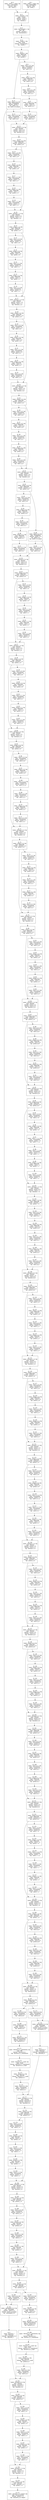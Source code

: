 digraph cnn_tree {
conv0_1[shape = box label = " \nid :0\n name : conv0_1 | input | hp\n type : Convolution\n bottom : data\n top : conv0_1\n "];
conv0_1 -> concat0_1;
pool0_1[shape = box label = " \nid :1\n name : pool0_1 | input | hp\n type : PoolingMax\n bottom : data\n top : pool0_1\n "];
pool0_1 -> concat0_1;
concat0_1[shape = box label = " \nid :2\n name : concat0_1 | hp\n type : Concat\n bottom : conv0_1\n bottom : pool0_1\n top : concat0_1\n "];
concat0_1 -> batchnorm0_1;
batchnorm0_1[shape = box label = " \nid :3\n name : batchnorm0_1 | hp\n type : BN\n bottom : concat0_1\n top : batchnorm0_1\n "];
batchnorm0_1 -> scale0_1;
scale0_1[shape = box label = " \nid :4\n name : scale0_1 | hp\n type : Scale\n bottom : batchnorm0_1\n top : scale0_1\n "];
scale0_1 -> prelu0_1;
prelu0_1[shape = box label = " \nid :5\n name : prelu0_1 | hp\n type : PReLUAF\n bottom : scale0_1\n top : prelu0_1\n "];
prelu0_1 -> pool1_0_4;
prelu0_1 -> conv1_0_0;
conv1_0_0[shape = box label = " \nid :6\n name : conv1_0_0 | hp\n type : Convolution\n bottom : prelu0_1\n top : conv1_0_0\n "];
conv1_0_0 -> prelu1_0_0;
prelu1_0_0[shape = box label = " \nid :7\n name : prelu1_0_0 | hp\n type : PReLUAF\n bottom : conv1_0_0\n top : prelu1_0_0\n "];
prelu1_0_0 -> conv1_0_1;
conv1_0_1[shape = box label = " \nid :8\n name : conv1_0_1 | hp\n type : Convolution\n bottom : prelu1_0_0\n top : conv1_0_1\n "];
conv1_0_1 -> prelu1_0_1;
prelu1_0_1[shape = box label = " \nid :9\n name : prelu1_0_1 | hp\n type : PReLUAF\n bottom : conv1_0_1\n top : prelu1_0_1\n "];
prelu1_0_1 -> conv1_0_2;
conv1_0_2[shape = box label = " \nid :10\n name : conv1_0_2 | hp\n type : Convolution\n bottom : prelu1_0_1\n top : conv1_0_2\n "];
conv1_0_2 -> eltwise1_0_4;
pool1_0_4[shape = box label = " \nid :11\n name : pool1_0_4 | hp\n type : PoolingMax\n bottom : prelu0_1\n top : pool1_0_4\n top : pool1_0_4_mask\n "];
pool1_0_4 -> conv1_0_4;
pool1_0_4 -> upsample5_0_4;
conv1_0_4[shape = box label = " \nid :12\n name : conv1_0_4 | hp\n type : Convolution\n bottom : pool1_0_4\n top : conv1_0_4\n "];
conv1_0_4 -> eltwise1_0_4;
eltwise1_0_4[shape = box label = " \nid :13\n name : eltwise1_0_4 | hp\n type : Eltwise\n bottom : conv1_0_4\n bottom : conv1_0_2\n top : eltwise1_0_4\n "];
eltwise1_0_4 -> prelu1_0_4;
prelu1_0_4[shape = box label = " \nid :14\n name : prelu1_0_4 | hp\n type : PReLUAF\n bottom : eltwise1_0_4\n top : prelu1_0_4\n "];
prelu1_0_4 -> eltwise1_1_4;
prelu1_0_4 -> conv1_1_0;
conv1_1_0[shape = box label = " \nid :15\n name : conv1_1_0 | hp\n type : Convolution\n bottom : prelu1_0_4\n top : conv1_1_0\n "];
conv1_1_0 -> prelu1_1_0;
prelu1_1_0[shape = box label = " \nid :16\n name : prelu1_1_0 | hp\n type : PReLUAF\n bottom : conv1_1_0\n top : prelu1_1_0\n "];
prelu1_1_0 -> conv1_1_1;
conv1_1_1[shape = box label = " \nid :17\n name : conv1_1_1 | hp\n type : Convolution\n bottom : prelu1_1_0\n top : conv1_1_1\n "];
conv1_1_1 -> prelu1_1_1;
prelu1_1_1[shape = box label = " \nid :18\n name : prelu1_1_1 | hp\n type : PReLUAF\n bottom : conv1_1_1\n top : prelu1_1_1\n "];
prelu1_1_1 -> conv1_1_2;
conv1_1_2[shape = box label = " \nid :19\n name : conv1_1_2 | hp\n type : Convolution\n bottom : prelu1_1_1\n top : conv1_1_2\n "];
conv1_1_2 -> eltwise1_1_4;
eltwise1_1_4[shape = box label = " \nid :20\n name : eltwise1_1_4 | hp\n type : Eltwise\n bottom : prelu1_0_4\n bottom : conv1_1_2\n top : eltwise1_1_4\n "];
eltwise1_1_4 -> prelu1_1_4;
prelu1_1_4[shape = box label = " \nid :21\n name : prelu1_1_4 | hp\n type : PReLUAF\n bottom : eltwise1_1_4\n top : prelu1_1_4\n "];
prelu1_1_4 -> eltwise1_2_4;
prelu1_1_4 -> conv1_2_0;
conv1_2_0[shape = box label = " \nid :22\n name : conv1_2_0 | hp\n type : Convolution\n bottom : prelu1_1_4\n top : conv1_2_0\n "];
conv1_2_0 -> prelu1_2_0;
prelu1_2_0[shape = box label = " \nid :23\n name : prelu1_2_0 | hp\n type : PReLUAF\n bottom : conv1_2_0\n top : prelu1_2_0\n "];
prelu1_2_0 -> conv1_2_1;
conv1_2_1[shape = box label = " \nid :24\n name : conv1_2_1 | hp\n type : Convolution\n bottom : prelu1_2_0\n top : conv1_2_1\n "];
conv1_2_1 -> prelu1_2_1;
prelu1_2_1[shape = box label = " \nid :25\n name : prelu1_2_1 | hp\n type : PReLUAF\n bottom : conv1_2_1\n top : prelu1_2_1\n "];
prelu1_2_1 -> conv1_2_2;
conv1_2_2[shape = box label = " \nid :26\n name : conv1_2_2 | hp\n type : Convolution\n bottom : prelu1_2_1\n top : conv1_2_2\n "];
conv1_2_2 -> eltwise1_2_4;
eltwise1_2_4[shape = box label = " \nid :27\n name : eltwise1_2_4 | hp\n type : Eltwise\n bottom : prelu1_1_4\n bottom : conv1_2_2\n top : eltwise1_2_4\n "];
eltwise1_2_4 -> prelu1_2_4;
prelu1_2_4[shape = box label = " \nid :28\n name : prelu1_2_4 | hp\n type : PReLUAF\n bottom : eltwise1_2_4\n top : prelu1_2_4\n "];
prelu1_2_4 -> eltwise1_3_4;
prelu1_2_4 -> conv1_3_0;
conv1_3_0[shape = box label = " \nid :29\n name : conv1_3_0 | hp\n type : Convolution\n bottom : prelu1_2_4\n top : conv1_3_0\n "];
conv1_3_0 -> prelu1_3_0;
prelu1_3_0[shape = box label = " \nid :30\n name : prelu1_3_0 | hp\n type : PReLUAF\n bottom : conv1_3_0\n top : prelu1_3_0\n "];
prelu1_3_0 -> conv1_3_1;
conv1_3_1[shape = box label = " \nid :31\n name : conv1_3_1 | hp\n type : Convolution\n bottom : prelu1_3_0\n top : conv1_3_1\n "];
conv1_3_1 -> prelu1_3_1;
prelu1_3_1[shape = box label = " \nid :32\n name : prelu1_3_1 | hp\n type : PReLUAF\n bottom : conv1_3_1\n top : prelu1_3_1\n "];
prelu1_3_1 -> conv1_3_2;
conv1_3_2[shape = box label = " \nid :33\n name : conv1_3_2 | hp\n type : Convolution\n bottom : prelu1_3_1\n top : conv1_3_2\n "];
conv1_3_2 -> eltwise1_3_4;
eltwise1_3_4[shape = box label = " \nid :34\n name : eltwise1_3_4 | hp\n type : Eltwise\n bottom : prelu1_2_4\n bottom : conv1_3_2\n top : eltwise1_3_4\n "];
eltwise1_3_4 -> prelu1_3_4;
prelu1_3_4[shape = box label = " \nid :35\n name : prelu1_3_4 | hp\n type : PReLUAF\n bottom : eltwise1_3_4\n top : prelu1_3_4\n "];
prelu1_3_4 -> eltwise1_4_4;
prelu1_3_4 -> conv1_4_0;
conv1_4_0[shape = box label = " \nid :36\n name : conv1_4_0 | hp\n type : Convolution\n bottom : prelu1_3_4\n top : conv1_4_0\n "];
conv1_4_0 -> prelu1_4_0;
prelu1_4_0[shape = box label = " \nid :37\n name : prelu1_4_0 | hp\n type : PReLUAF\n bottom : conv1_4_0\n top : prelu1_4_0\n "];
prelu1_4_0 -> conv1_4_1;
conv1_4_1[shape = box label = " \nid :38\n name : conv1_4_1 | hp\n type : Convolution\n bottom : prelu1_4_0\n top : conv1_4_1\n "];
conv1_4_1 -> prelu1_4_1;
prelu1_4_1[shape = box label = " \nid :39\n name : prelu1_4_1 | hp\n type : PReLUAF\n bottom : conv1_4_1\n top : prelu1_4_1\n "];
prelu1_4_1 -> conv1_4_2;
conv1_4_2[shape = box label = " \nid :40\n name : conv1_4_2 | hp\n type : Convolution\n bottom : prelu1_4_1\n top : conv1_4_2\n "];
conv1_4_2 -> eltwise1_4_4;
eltwise1_4_4[shape = box label = " \nid :41\n name : eltwise1_4_4 | hp\n type : Eltwise\n bottom : prelu1_3_4\n bottom : conv1_4_2\n top : eltwise1_4_4\n "];
eltwise1_4_4 -> prelu1_4_4;
prelu1_4_4[shape = box label = " \nid :42\n name : prelu1_4_4 | hp\n type : PReLUAF\n bottom : eltwise1_4_4\n top : prelu1_4_4\n "];
prelu1_4_4 -> pool2_0_4;
prelu1_4_4 -> conv2_0_0;
conv2_0_0[shape = box label = " \nid :43\n name : conv2_0_0 | hp\n type : Convolution\n bottom : prelu1_4_4\n top : conv2_0_0\n "];
conv2_0_0 -> prelu2_0_0;
prelu2_0_0[shape = box label = " \nid :44\n name : prelu2_0_0 | hp\n type : PReLUAF\n bottom : conv2_0_0\n top : prelu2_0_0\n "];
prelu2_0_0 -> conv2_0_1;
conv2_0_1[shape = box label = " \nid :45\n name : conv2_0_1 | hp\n type : Convolution\n bottom : prelu2_0_0\n top : conv2_0_1\n "];
conv2_0_1 -> prelu2_0_1;
prelu2_0_1[shape = box label = " \nid :46\n name : prelu2_0_1 | hp\n type : PReLUAF\n bottom : conv2_0_1\n top : prelu2_0_1\n "];
prelu2_0_1 -> conv2_0_2;
conv2_0_2[shape = box label = " \nid :47\n name : conv2_0_2 | hp\n type : Convolution\n bottom : prelu2_0_1\n top : conv2_0_2\n "];
conv2_0_2 -> eltwise2_0_4;
pool2_0_4[shape = box label = " \nid :48\n name : pool2_0_4 | hp\n type : PoolingMax\n bottom : prelu1_4_4\n top : pool2_0_4\n top : pool2_0_4_mask\n "];
pool2_0_4 -> conv2_0_4;
pool2_0_4 -> upsample4_0_4;
conv2_0_4[shape = box label = " \nid :49\n name : conv2_0_4 | hp\n type : Convolution\n bottom : pool2_0_4\n top : conv2_0_4\n "];
conv2_0_4 -> eltwise2_0_4;
eltwise2_0_4[shape = box label = " \nid :50\n name : eltwise2_0_4 | hp\n type : Eltwise\n bottom : conv2_0_4\n bottom : conv2_0_2\n top : eltwise2_0_4\n "];
eltwise2_0_4 -> prelu2_0_4;
prelu2_0_4[shape = box label = " \nid :51\n name : prelu2_0_4 | hp\n type : PReLUAF\n bottom : eltwise2_0_4\n top : prelu2_0_4\n "];
prelu2_0_4 -> eltwise2_1_4;
prelu2_0_4 -> conv2_1_0;
conv2_1_0[shape = box label = " \nid :52\n name : conv2_1_0 | hp\n type : Convolution\n bottom : prelu2_0_4\n top : conv2_1_0\n "];
conv2_1_0 -> prelu2_1_0;
prelu2_1_0[shape = box label = " \nid :53\n name : prelu2_1_0 | hp\n type : PReLUAF\n bottom : conv2_1_0\n top : prelu2_1_0\n "];
prelu2_1_0 -> conv2_1_1;
conv2_1_1[shape = box label = " \nid :54\n name : conv2_1_1 | hp\n type : Convolution\n bottom : prelu2_1_0\n top : conv2_1_1\n "];
conv2_1_1 -> prelu2_1_1;
prelu2_1_1[shape = box label = " \nid :55\n name : prelu2_1_1 | hp\n type : PReLUAF\n bottom : conv2_1_1\n top : prelu2_1_1\n "];
prelu2_1_1 -> conv2_1_2;
conv2_1_2[shape = box label = " \nid :56\n name : conv2_1_2 | hp\n type : Convolution\n bottom : prelu2_1_1\n top : conv2_1_2\n "];
conv2_1_2 -> eltwise2_1_4;
eltwise2_1_4[shape = box label = " \nid :57\n name : eltwise2_1_4 | hp\n type : Eltwise\n bottom : prelu2_0_4\n bottom : conv2_1_2\n top : eltwise2_1_4\n "];
eltwise2_1_4 -> prelu2_1_4;
prelu2_1_4[shape = box label = " \nid :58\n name : prelu2_1_4 | hp\n type : PReLUAF\n bottom : eltwise2_1_4\n top : prelu2_1_4\n "];
prelu2_1_4 -> eltwise2_2_4;
prelu2_1_4 -> conv2_2_0;
conv2_2_0[shape = box label = " \nid :59\n name : conv2_2_0 | hp\n type : Convolution\n bottom : prelu2_1_4\n top : conv2_2_0\n "];
conv2_2_0 -> prelu2_2_0;
prelu2_2_0[shape = box label = " \nid :60\n name : prelu2_2_0 | hp\n type : PReLUAF\n bottom : conv2_2_0\n top : prelu2_2_0\n "];
prelu2_2_0 -> conv2_2_1;
conv2_2_1[shape = box label = " \nid :61\n name : conv2_2_1 | hp\n type : Convolution\n bottom : prelu2_2_0\n top : conv2_2_1\n "];
conv2_2_1 -> prelu2_2_1;
prelu2_2_1[shape = box label = " \nid :62\n name : prelu2_2_1 | hp\n type : PReLUAF\n bottom : conv2_2_1\n top : prelu2_2_1\n "];
prelu2_2_1 -> conv2_2_2;
conv2_2_2[shape = box label = " \nid :63\n name : conv2_2_2 | hp\n type : Convolution\n bottom : prelu2_2_1\n top : conv2_2_2\n "];
conv2_2_2 -> eltwise2_2_4;
eltwise2_2_4[shape = box label = " \nid :64\n name : eltwise2_2_4 | hp\n type : Eltwise\n bottom : prelu2_1_4\n bottom : conv2_2_2\n top : eltwise2_2_4\n "];
eltwise2_2_4 -> prelu2_2_4;
prelu2_2_4[shape = box label = " \nid :65\n name : prelu2_2_4 | hp\n type : PReLUAF\n bottom : eltwise2_2_4\n top : prelu2_2_4\n "];
prelu2_2_4 -> eltwise2_3_4;
prelu2_2_4 -> conv2_3_0;
conv2_3_0[shape = box label = " \nid :66\n name : conv2_3_0 | hp\n type : Convolution\n bottom : prelu2_2_4\n top : conv2_3_0\n "];
conv2_3_0 -> prelu2_3_0;
prelu2_3_0[shape = box label = " \nid :67\n name : prelu2_3_0 | hp\n type : PReLUAF\n bottom : conv2_3_0\n top : prelu2_3_0\n "];
prelu2_3_0 -> conv2_3_1_a;
conv2_3_1_a[shape = box label = " \nid :68\n name : conv2_3_1_a | hp\n type : Convolution\n bottom : prelu2_3_0\n top : conv2_3_1_a\n "];
conv2_3_1_a -> conv2_3_1;
conv2_3_1[shape = box label = " \nid :69\n name : conv2_3_1 | hp\n type : Convolution\n bottom : conv2_3_1_a\n top : conv2_3_1\n "];
conv2_3_1 -> prelu2_3_1;
prelu2_3_1[shape = box label = " \nid :70\n name : prelu2_3_1 | hp\n type : PReLUAF\n bottom : conv2_3_1\n top : prelu2_3_1\n "];
prelu2_3_1 -> conv2_3_2;
conv2_3_2[shape = box label = " \nid :71\n name : conv2_3_2 | hp\n type : Convolution\n bottom : prelu2_3_1\n top : conv2_3_2\n "];
conv2_3_2 -> eltwise2_3_4;
eltwise2_3_4[shape = box label = " \nid :72\n name : eltwise2_3_4 | hp\n type : Eltwise\n bottom : prelu2_2_4\n bottom : conv2_3_2\n top : eltwise2_3_4\n "];
eltwise2_3_4 -> prelu2_3_4;
prelu2_3_4[shape = box label = " \nid :73\n name : prelu2_3_4 | hp\n type : PReLUAF\n bottom : eltwise2_3_4\n top : prelu2_3_4\n "];
prelu2_3_4 -> eltwise2_4_4;
prelu2_3_4 -> conv2_4_0;
conv2_4_0[shape = box label = " \nid :74\n name : conv2_4_0 | hp\n type : Convolution\n bottom : prelu2_3_4\n top : conv2_4_0\n "];
conv2_4_0 -> prelu2_4_0;
prelu2_4_0[shape = box label = " \nid :75\n name : prelu2_4_0 | hp\n type : PReLUAF\n bottom : conv2_4_0\n top : prelu2_4_0\n "];
prelu2_4_0 -> conv2_4_1;
conv2_4_1[shape = box label = " \nid :76\n name : conv2_4_1 | hp\n type : Convolution\n bottom : prelu2_4_0\n top : conv2_4_1\n "];
conv2_4_1 -> prelu2_4_1;
prelu2_4_1[shape = box label = " \nid :77\n name : prelu2_4_1 | hp\n type : PReLUAF\n bottom : conv2_4_1\n top : prelu2_4_1\n "];
prelu2_4_1 -> conv2_4_2;
conv2_4_2[shape = box label = " \nid :78\n name : conv2_4_2 | hp\n type : Convolution\n bottom : prelu2_4_1\n top : conv2_4_2\n "];
conv2_4_2 -> eltwise2_4_4;
eltwise2_4_4[shape = box label = " \nid :79\n name : eltwise2_4_4 | hp\n type : Eltwise\n bottom : prelu2_3_4\n bottom : conv2_4_2\n top : eltwise2_4_4\n "];
eltwise2_4_4 -> prelu2_4_4;
prelu2_4_4[shape = box label = " \nid :80\n name : prelu2_4_4 | hp\n type : PReLUAF\n bottom : eltwise2_4_4\n top : prelu2_4_4\n "];
prelu2_4_4 -> eltwise2_5_4;
prelu2_4_4 -> conv2_5_0;
conv2_5_0[shape = box label = " \nid :81\n name : conv2_5_0 | hp\n type : Convolution\n bottom : prelu2_4_4\n top : conv2_5_0\n "];
conv2_5_0 -> prelu2_5_0;
prelu2_5_0[shape = box label = " \nid :82\n name : prelu2_5_0 | hp\n type : PReLUAF\n bottom : conv2_5_0\n top : prelu2_5_0\n "];
prelu2_5_0 -> conv2_5_1;
conv2_5_1[shape = box label = " \nid :83\n name : conv2_5_1 | hp\n type : Convolution\n bottom : prelu2_5_0\n top : conv2_5_1\n "];
conv2_5_1 -> prelu2_5_1;
prelu2_5_1[shape = box label = " \nid :84\n name : prelu2_5_1 | hp\n type : PReLUAF\n bottom : conv2_5_1\n top : prelu2_5_1\n "];
prelu2_5_1 -> conv2_5_2;
conv2_5_2[shape = box label = " \nid :85\n name : conv2_5_2 | hp\n type : Convolution\n bottom : prelu2_5_1\n top : conv2_5_2\n "];
conv2_5_2 -> eltwise2_5_4;
eltwise2_5_4[shape = box label = " \nid :86\n name : eltwise2_5_4 | hp\n type : Eltwise\n bottom : prelu2_4_4\n bottom : conv2_5_2\n top : eltwise2_5_4\n "];
eltwise2_5_4 -> prelu2_5_4;
prelu2_5_4[shape = box label = " \nid :87\n name : prelu2_5_4 | hp\n type : PReLUAF\n bottom : eltwise2_5_4\n top : prelu2_5_4\n "];
prelu2_5_4 -> eltwise2_6_4;
prelu2_5_4 -> conv2_6_0;
conv2_6_0[shape = box label = " \nid :88\n name : conv2_6_0 | hp\n type : Convolution\n bottom : prelu2_5_4\n top : conv2_6_0\n "];
conv2_6_0 -> prelu2_6_0;
prelu2_6_0[shape = box label = " \nid :89\n name : prelu2_6_0 | hp\n type : PReLUAF\n bottom : conv2_6_0\n top : prelu2_6_0\n "];
prelu2_6_0 -> conv2_6_1;
conv2_6_1[shape = box label = " \nid :90\n name : conv2_6_1 | hp\n type : Convolution\n bottom : prelu2_6_0\n top : conv2_6_1\n "];
conv2_6_1 -> prelu2_6_1;
prelu2_6_1[shape = box label = " \nid :91\n name : prelu2_6_1 | hp\n type : PReLUAF\n bottom : conv2_6_1\n top : prelu2_6_1\n "];
prelu2_6_1 -> conv2_6_2;
conv2_6_2[shape = box label = " \nid :92\n name : conv2_6_2 | hp\n type : Convolution\n bottom : prelu2_6_1\n top : conv2_6_2\n "];
conv2_6_2 -> eltwise2_6_4;
eltwise2_6_4[shape = box label = " \nid :93\n name : eltwise2_6_4 | hp\n type : Eltwise\n bottom : prelu2_5_4\n bottom : conv2_6_2\n top : eltwise2_6_4\n "];
eltwise2_6_4 -> prelu2_6_4;
prelu2_6_4[shape = box label = " \nid :94\n name : prelu2_6_4 | hp\n type : PReLUAF\n bottom : eltwise2_6_4\n top : prelu2_6_4\n "];
prelu2_6_4 -> eltwise2_7_4;
prelu2_6_4 -> conv2_7_0;
conv2_7_0[shape = box label = " \nid :95\n name : conv2_7_0 | hp\n type : Convolution\n bottom : prelu2_6_4\n top : conv2_7_0\n "];
conv2_7_0 -> prelu2_7_0;
prelu2_7_0[shape = box label = " \nid :96\n name : prelu2_7_0 | hp\n type : PReLUAF\n bottom : conv2_7_0\n top : prelu2_7_0\n "];
prelu2_7_0 -> conv2_7_1_a;
conv2_7_1_a[shape = box label = " \nid :97\n name : conv2_7_1_a | hp\n type : Convolution\n bottom : prelu2_7_0\n top : conv2_7_1_a\n "];
conv2_7_1_a -> conv2_7_1;
conv2_7_1[shape = box label = " \nid :98\n name : conv2_7_1 | hp\n type : Convolution\n bottom : conv2_7_1_a\n top : conv2_7_1\n "];
conv2_7_1 -> prelu2_7_1;
prelu2_7_1[shape = box label = " \nid :99\n name : prelu2_7_1 | hp\n type : PReLUAF\n bottom : conv2_7_1\n top : prelu2_7_1\n "];
prelu2_7_1 -> conv2_7_2;
conv2_7_2[shape = box label = " \nid :100\n name : conv2_7_2 | hp\n type : Convolution\n bottom : prelu2_7_1\n top : conv2_7_2\n "];
conv2_7_2 -> eltwise2_7_4;
eltwise2_7_4[shape = box label = " \nid :101\n name : eltwise2_7_4 | hp\n type : Eltwise\n bottom : prelu2_6_4\n bottom : conv2_7_2\n top : eltwise2_7_4\n "];
eltwise2_7_4 -> prelu2_7_4;
prelu2_7_4[shape = box label = " \nid :102\n name : prelu2_7_4 | hp\n type : PReLUAF\n bottom : eltwise2_7_4\n top : prelu2_7_4\n "];
prelu2_7_4 -> eltwise2_8_4;
prelu2_7_4 -> conv2_8_0;
conv2_8_0[shape = box label = " \nid :103\n name : conv2_8_0 | hp\n type : Convolution\n bottom : prelu2_7_4\n top : conv2_8_0\n "];
conv2_8_0 -> prelu2_8_0;
prelu2_8_0[shape = box label = " \nid :104\n name : prelu2_8_0 | hp\n type : PReLUAF\n bottom : conv2_8_0\n top : prelu2_8_0\n "];
prelu2_8_0 -> conv2_8_1;
conv2_8_1[shape = box label = " \nid :105\n name : conv2_8_1 | hp\n type : Convolution\n bottom : prelu2_8_0\n top : conv2_8_1\n "];
conv2_8_1 -> prelu2_8_1;
prelu2_8_1[shape = box label = " \nid :106\n name : prelu2_8_1 | hp\n type : PReLUAF\n bottom : conv2_8_1\n top : prelu2_8_1\n "];
prelu2_8_1 -> conv2_8_2;
conv2_8_2[shape = box label = " \nid :107\n name : conv2_8_2 | hp\n type : Convolution\n bottom : prelu2_8_1\n top : conv2_8_2\n "];
conv2_8_2 -> eltwise2_8_4;
eltwise2_8_4[shape = box label = " \nid :108\n name : eltwise2_8_4 | hp\n type : Eltwise\n bottom : prelu2_7_4\n bottom : conv2_8_2\n top : eltwise2_8_4\n "];
eltwise2_8_4 -> prelu2_8_4;
prelu2_8_4[shape = box label = " \nid :109\n name : prelu2_8_4 | hp\n type : PReLUAF\n bottom : eltwise2_8_4\n top : prelu2_8_4\n "];
prelu2_8_4 -> eltwise3_1_4;
prelu2_8_4 -> conv3_1_0;
conv3_1_0[shape = box label = " \nid :110\n name : conv3_1_0 | hp\n type : Convolution\n bottom : prelu2_8_4\n top : conv3_1_0\n "];
conv3_1_0 -> prelu3_1_0;
prelu3_1_0[shape = box label = " \nid :111\n name : prelu3_1_0 | hp\n type : PReLUAF\n bottom : conv3_1_0\n top : prelu3_1_0\n "];
prelu3_1_0 -> conv3_1_1;
conv3_1_1[shape = box label = " \nid :112\n name : conv3_1_1 | hp\n type : Convolution\n bottom : prelu3_1_0\n top : conv3_1_1\n "];
conv3_1_1 -> prelu3_1_1;
prelu3_1_1[shape = box label = " \nid :113\n name : prelu3_1_1 | hp\n type : PReLUAF\n bottom : conv3_1_1\n top : prelu3_1_1\n "];
prelu3_1_1 -> conv3_1_2;
conv3_1_2[shape = box label = " \nid :114\n name : conv3_1_2 | hp\n type : Convolution\n bottom : prelu3_1_1\n top : conv3_1_2\n "];
conv3_1_2 -> eltwise3_1_4;
eltwise3_1_4[shape = box label = " \nid :115\n name : eltwise3_1_4 | hp\n type : Eltwise\n bottom : prelu2_8_4\n bottom : conv3_1_2\n top : eltwise3_1_4\n "];
eltwise3_1_4 -> prelu3_1_4;
prelu3_1_4[shape = box label = " \nid :116\n name : prelu3_1_4 | hp\n type : PReLUAF\n bottom : eltwise3_1_4\n top : prelu3_1_4\n "];
prelu3_1_4 -> eltwise3_2_4;
prelu3_1_4 -> conv3_2_0;
conv3_2_0[shape = box label = " \nid :117\n name : conv3_2_0 | hp\n type : Convolution\n bottom : prelu3_1_4\n top : conv3_2_0\n "];
conv3_2_0 -> prelu3_2_0;
prelu3_2_0[shape = box label = " \nid :118\n name : prelu3_2_0 | hp\n type : PReLUAF\n bottom : conv3_2_0\n top : prelu3_2_0\n "];
prelu3_2_0 -> conv3_2_1;
conv3_2_1[shape = box label = " \nid :119\n name : conv3_2_1 | hp\n type : Convolution\n bottom : prelu3_2_0\n top : conv3_2_1\n "];
conv3_2_1 -> prelu3_2_1;
prelu3_2_1[shape = box label = " \nid :120\n name : prelu3_2_1 | hp\n type : PReLUAF\n bottom : conv3_2_1\n top : prelu3_2_1\n "];
prelu3_2_1 -> conv3_2_2;
conv3_2_2[shape = box label = " \nid :121\n name : conv3_2_2 | hp\n type : Convolution\n bottom : prelu3_2_1\n top : conv3_2_2\n "];
conv3_2_2 -> eltwise3_2_4;
eltwise3_2_4[shape = box label = " \nid :122\n name : eltwise3_2_4 | hp\n type : Eltwise\n bottom : prelu3_1_4\n bottom : conv3_2_2\n top : eltwise3_2_4\n "];
eltwise3_2_4 -> prelu3_2_4;
prelu3_2_4[shape = box label = " \nid :123\n name : prelu3_2_4 | hp\n type : PReLUAF\n bottom : eltwise3_2_4\n top : prelu3_2_4\n "];
prelu3_2_4 -> eltwise3_3_4;
prelu3_2_4 -> conv3_3_0;
conv3_3_0[shape = box label = " \nid :124\n name : conv3_3_0 | hp\n type : Convolution\n bottom : prelu3_2_4\n top : conv3_3_0\n "];
conv3_3_0 -> prelu3_3_0;
prelu3_3_0[shape = box label = " \nid :125\n name : prelu3_3_0 | hp\n type : PReLUAF\n bottom : conv3_3_0\n top : prelu3_3_0\n "];
prelu3_3_0 -> conv3_3_1_a;
conv3_3_1_a[shape = box label = " \nid :126\n name : conv3_3_1_a | hp\n type : Convolution\n bottom : prelu3_3_0\n top : conv3_3_1_a\n "];
conv3_3_1_a -> conv3_3_1;
conv3_3_1[shape = box label = " \nid :127\n name : conv3_3_1 | hp\n type : Convolution\n bottom : conv3_3_1_a\n top : conv3_3_1\n "];
conv3_3_1 -> prelu3_3_1;
prelu3_3_1[shape = box label = " \nid :128\n name : prelu3_3_1 | hp\n type : PReLUAF\n bottom : conv3_3_1\n top : prelu3_3_1\n "];
prelu3_3_1 -> conv3_3_2;
conv3_3_2[shape = box label = " \nid :129\n name : conv3_3_2 | hp\n type : Convolution\n bottom : prelu3_3_1\n top : conv3_3_2\n "];
conv3_3_2 -> eltwise3_3_4;
eltwise3_3_4[shape = box label = " \nid :130\n name : eltwise3_3_4 | hp\n type : Eltwise\n bottom : prelu3_2_4\n bottom : conv3_3_2\n top : eltwise3_3_4\n "];
eltwise3_3_4 -> prelu3_3_4;
prelu3_3_4[shape = box label = " \nid :131\n name : prelu3_3_4 | hp\n type : PReLUAF\n bottom : eltwise3_3_4\n top : prelu3_3_4\n "];
prelu3_3_4 -> eltwise3_4_4;
prelu3_3_4 -> conv3_4_0;
conv3_4_0[shape = box label = " \nid :132\n name : conv3_4_0 | hp\n type : Convolution\n bottom : prelu3_3_4\n top : conv3_4_0\n "];
conv3_4_0 -> prelu3_4_0;
prelu3_4_0[shape = box label = " \nid :133\n name : prelu3_4_0 | hp\n type : PReLUAF\n bottom : conv3_4_0\n top : prelu3_4_0\n "];
prelu3_4_0 -> conv3_4_1;
conv3_4_1[shape = box label = " \nid :134\n name : conv3_4_1 | hp\n type : Convolution\n bottom : prelu3_4_0\n top : conv3_4_1\n "];
conv3_4_1 -> prelu3_4_1;
prelu3_4_1[shape = box label = " \nid :135\n name : prelu3_4_1 | hp\n type : PReLUAF\n bottom : conv3_4_1\n top : prelu3_4_1\n "];
prelu3_4_1 -> conv3_4_2;
conv3_4_2[shape = box label = " \nid :136\n name : conv3_4_2 | hp\n type : Convolution\n bottom : prelu3_4_1\n top : conv3_4_2\n "];
conv3_4_2 -> eltwise3_4_4;
eltwise3_4_4[shape = box label = " \nid :137\n name : eltwise3_4_4 | hp\n type : Eltwise\n bottom : prelu3_3_4\n bottom : conv3_4_2\n top : eltwise3_4_4\n "];
eltwise3_4_4 -> prelu3_4_4;
prelu3_4_4[shape = box label = " \nid :138\n name : prelu3_4_4 | hp\n type : PReLUAF\n bottom : eltwise3_4_4\n top : prelu3_4_4\n "];
prelu3_4_4 -> eltwise3_5_4;
prelu3_4_4 -> conv3_5_0;
conv3_5_0[shape = box label = " \nid :139\n name : conv3_5_0 | hp\n type : Convolution\n bottom : prelu3_4_4\n top : conv3_5_0\n "];
conv3_5_0 -> prelu3_5_0;
prelu3_5_0[shape = box label = " \nid :140\n name : prelu3_5_0 | hp\n type : PReLUAF\n bottom : conv3_5_0\n top : prelu3_5_0\n "];
prelu3_5_0 -> conv3_5_1;
conv3_5_1[shape = box label = " \nid :141\n name : conv3_5_1 | hp\n type : Convolution\n bottom : prelu3_5_0\n top : conv3_5_1\n "];
conv3_5_1 -> prelu3_5_1;
prelu3_5_1[shape = box label = " \nid :142\n name : prelu3_5_1 | hp\n type : PReLUAF\n bottom : conv3_5_1\n top : prelu3_5_1\n "];
prelu3_5_1 -> conv3_5_2;
conv3_5_2[shape = box label = " \nid :143\n name : conv3_5_2 | hp\n type : Convolution\n bottom : prelu3_5_1\n top : conv3_5_2\n "];
conv3_5_2 -> eltwise3_5_4;
eltwise3_5_4[shape = box label = " \nid :144\n name : eltwise3_5_4 | hp\n type : Eltwise\n bottom : prelu3_4_4\n bottom : conv3_5_2\n top : eltwise3_5_4\n "];
eltwise3_5_4 -> prelu3_5_4;
prelu3_5_4[shape = box label = " \nid :145\n name : prelu3_5_4 | hp\n type : PReLUAF\n bottom : eltwise3_5_4\n top : prelu3_5_4\n "];
prelu3_5_4 -> eltwise3_6_4;
prelu3_5_4 -> conv3_6_0;
conv3_6_0[shape = box label = " \nid :146\n name : conv3_6_0 | hp\n type : Convolution\n bottom : prelu3_5_4\n top : conv3_6_0\n "];
conv3_6_0 -> prelu3_6_0;
prelu3_6_0[shape = box label = " \nid :147\n name : prelu3_6_0 | hp\n type : PReLUAF\n bottom : conv3_6_0\n top : prelu3_6_0\n "];
prelu3_6_0 -> conv3_6_1;
conv3_6_1[shape = box label = " \nid :148\n name : conv3_6_1 | hp\n type : Convolution\n bottom : prelu3_6_0\n top : conv3_6_1\n "];
conv3_6_1 -> prelu3_6_1;
prelu3_6_1[shape = box label = " \nid :149\n name : prelu3_6_1 | hp\n type : PReLUAF\n bottom : conv3_6_1\n top : prelu3_6_1\n "];
prelu3_6_1 -> conv3_6_2;
conv3_6_2[shape = box label = " \nid :150\n name : conv3_6_2 | hp\n type : Convolution\n bottom : prelu3_6_1\n top : conv3_6_2\n "];
conv3_6_2 -> eltwise3_6_4;
eltwise3_6_4[shape = box label = " \nid :151\n name : eltwise3_6_4 | hp\n type : Eltwise\n bottom : prelu3_5_4\n bottom : conv3_6_2\n top : eltwise3_6_4\n "];
eltwise3_6_4 -> prelu3_6_4;
prelu3_6_4[shape = box label = " \nid :152\n name : prelu3_6_4 | hp\n type : PReLUAF\n bottom : eltwise3_6_4\n top : prelu3_6_4\n "];
prelu3_6_4 -> eltwise3_7_4;
prelu3_6_4 -> conv3_7_0;
conv3_7_0[shape = box label = " \nid :153\n name : conv3_7_0 | hp\n type : Convolution\n bottom : prelu3_6_4\n top : conv3_7_0\n "];
conv3_7_0 -> prelu3_7_0;
prelu3_7_0[shape = box label = " \nid :154\n name : prelu3_7_0 | hp\n type : PReLUAF\n bottom : conv3_7_0\n top : prelu3_7_0\n "];
prelu3_7_0 -> conv3_7_1_a;
conv3_7_1_a[shape = box label = " \nid :155\n name : conv3_7_1_a | hp\n type : Convolution\n bottom : prelu3_7_0\n top : conv3_7_1_a\n "];
conv3_7_1_a -> conv3_7_1;
conv3_7_1[shape = box label = " \nid :156\n name : conv3_7_1 | hp\n type : Convolution\n bottom : conv3_7_1_a\n top : conv3_7_1\n "];
conv3_7_1 -> prelu3_7_1;
prelu3_7_1[shape = box label = " \nid :157\n name : prelu3_7_1 | hp\n type : PReLUAF\n bottom : conv3_7_1\n top : prelu3_7_1\n "];
prelu3_7_1 -> conv3_7_2;
conv3_7_2[shape = box label = " \nid :158\n name : conv3_7_2 | hp\n type : Convolution\n bottom : prelu3_7_1\n top : conv3_7_2\n "];
conv3_7_2 -> eltwise3_7_4;
eltwise3_7_4[shape = box label = " \nid :159\n name : eltwise3_7_4 | hp\n type : Eltwise\n bottom : prelu3_6_4\n bottom : conv3_7_2\n top : eltwise3_7_4\n "];
eltwise3_7_4 -> prelu3_7_4;
prelu3_7_4[shape = box label = " \nid :160\n name : prelu3_7_4 | hp\n type : PReLUAF\n bottom : eltwise3_7_4\n top : prelu3_7_4\n "];
prelu3_7_4 -> eltwise3_8_4;
prelu3_7_4 -> conv3_8_0;
conv3_8_0[shape = box label = " \nid :161\n name : conv3_8_0 | hp\n type : Convolution\n bottom : prelu3_7_4\n top : conv3_8_0\n "];
conv3_8_0 -> prelu3_8_0;
prelu3_8_0[shape = box label = " \nid :162\n name : prelu3_8_0 | hp\n type : PReLUAF\n bottom : conv3_8_0\n top : prelu3_8_0\n "];
prelu3_8_0 -> conv3_8_1;
conv3_8_1[shape = box label = " \nid :163\n name : conv3_8_1 | hp\n type : Convolution\n bottom : prelu3_8_0\n top : conv3_8_1\n "];
conv3_8_1 -> prelu3_8_1;
prelu3_8_1[shape = box label = " \nid :164\n name : prelu3_8_1 | hp\n type : PReLUAF\n bottom : conv3_8_1\n top : prelu3_8_1\n "];
prelu3_8_1 -> conv3_8_2;
conv3_8_2[shape = box label = " \nid :165\n name : conv3_8_2 | hp\n type : Convolution\n bottom : prelu3_8_1\n top : conv3_8_2\n "];
conv3_8_2 -> eltwise3_8_4;
eltwise3_8_4[shape = box label = " \nid :166\n name : eltwise3_8_4 | hp\n type : Eltwise\n bottom : prelu3_7_4\n bottom : conv3_8_2\n top : eltwise3_8_4\n "];
eltwise3_8_4 -> prelu3_8_4;
prelu3_8_4[shape = box label = " \nid :167\n name : prelu3_8_4 | hp\n type : PReLUAF\n bottom : eltwise3_8_4\n top : prelu3_8_4\n "];
prelu3_8_4 -> conv4_0_4;
prelu3_8_4 -> conv4_0_0;
conv4_0_0[shape = box label = " \nid :168\n name : conv4_0_0 | hp\n type : Convolution\n bottom : prelu3_8_4\n top : conv4_0_0\n "];
conv4_0_0 -> prelu4_0_0;
prelu4_0_0[shape = box label = " \nid :169\n name : prelu4_0_0 | hp\n type : ReLUAF\n bottom : conv4_0_0\n top : prelu4_0_0\n "];
prelu4_0_0 -> deconv4_0_1;
deconv4_0_1[shape = box label = " \nid :170\n name : deconv4_0_1 | hp\n type : Deconvolution\n bottom : prelu4_0_0\n top : deconv4_0_1\n "];
deconv4_0_1 -> deconv4_0_1_batchnorm;
deconv4_0_1_batchnorm[shape = box label = " \nid :171\n name : deconv4_0_1_batchnorm | hp\n type : BN\n bottom : deconv4_0_1\n top : deconv4_0_1_batchnorm\n "];
deconv4_0_1_batchnorm -> deconv4_0_1_scale;
deconv4_0_1_scale[shape = box label = " \nid :172\n name : deconv4_0_1_scale | hp\n type : Scale\n bottom : deconv4_0_1_batchnorm\n top : deconv4_0_1_scale\n "];
deconv4_0_1_scale -> prelu4_0_1;
prelu4_0_1[shape = box label = " \nid :173\n name : prelu4_0_1 | hp\n type : ReLUAF\n bottom : deconv4_0_1_scale\n top : prelu4_0_1\n "];
prelu4_0_1 -> conv4_0_2;
conv4_0_2[shape = box label = " \nid :174\n name : conv4_0_2 | hp\n type : Convolution\n bottom : prelu4_0_1\n top : conv4_0_2\n "];
conv4_0_2 -> eltwise4_0_4;
conv4_0_4[shape = box label = " \nid :175\n name : conv4_0_4 | hp\n type : Convolution\n bottom : prelu3_8_4\n top : conv4_0_4\n "];
conv4_0_4 -> upsample4_0_4;
upsample4_0_4[shape = box label = " \nid :176\n name : upsample4_0_4 | hp\n type : Upsample\n bottom : conv4_0_4\n bottom : pool2_0_4_mask\n top : upsample4_0_4\n "];
upsample4_0_4 -> permute_0;
permute_0[shape = box label = " \nid :0\n name : permute_0\n type : Permute\n bottom : upsample4_0_4\n top : permute_0\n "];
permute_0 -> eltwise4_0_4;
eltwise4_0_4[shape = box label = " \nid :177\n name : eltwise4_0_4 | hp\n type : Eltwise\n bottom : permute_0\n bottom : conv4_0_2\n top : eltwise4_0_4\n "];
eltwise4_0_4 -> prelu4_0_4;
prelu4_0_4[shape = box label = " \nid :178\n name : prelu4_0_4 | hp\n type : ReLUAF\n bottom : eltwise4_0_4\n top : prelu4_0_4\n "];
prelu4_0_4 -> eltwise4_1_4;
prelu4_0_4 -> conv4_1_0;
conv4_1_0[shape = box label = " \nid :179\n name : conv4_1_0 | hp\n type : Convolution\n bottom : prelu4_0_4\n top : conv4_1_0\n "];
conv4_1_0 -> prelu4_1_0;
prelu4_1_0[shape = box label = " \nid :180\n name : prelu4_1_0 | hp\n type : ReLUAF\n bottom : conv4_1_0\n top : prelu4_1_0\n "];
prelu4_1_0 -> conv4_1_1;
conv4_1_1[shape = box label = " \nid :181\n name : conv4_1_1 | hp\n type : Convolution\n bottom : prelu4_1_0\n top : conv4_1_1\n "];
conv4_1_1 -> prelu4_1_1;
prelu4_1_1[shape = box label = " \nid :182\n name : prelu4_1_1 | hp\n type : ReLUAF\n bottom : conv4_1_1\n top : prelu4_1_1\n "];
prelu4_1_1 -> conv4_1_2;
conv4_1_2[shape = box label = " \nid :183\n name : conv4_1_2 | hp\n type : Convolution\n bottom : prelu4_1_1\n top : conv4_1_2\n "];
conv4_1_2 -> eltwise4_1_4;
eltwise4_1_4[shape = box label = " \nid :184\n name : eltwise4_1_4 | hp\n type : Eltwise\n bottom : prelu4_0_4\n bottom : conv4_1_2\n top : eltwise4_1_4\n "];
eltwise4_1_4 -> prelu4_1_4;
prelu4_1_4[shape = box label = " \nid :185\n name : prelu4_1_4 | hp\n type : ReLUAF\n bottom : eltwise4_1_4\n top : prelu4_1_4\n "];
prelu4_1_4 -> eltwise4_2_4;
prelu4_1_4 -> conv4_2_0;
conv4_2_0[shape = box label = " \nid :186\n name : conv4_2_0 | hp\n type : Convolution\n bottom : prelu4_1_4\n top : conv4_2_0\n "];
conv4_2_0 -> prelu4_2_0;
prelu4_2_0[shape = box label = " \nid :187\n name : prelu4_2_0 | hp\n type : ReLUAF\n bottom : conv4_2_0\n top : prelu4_2_0\n "];
prelu4_2_0 -> conv4_2_1;
conv4_2_1[shape = box label = " \nid :188\n name : conv4_2_1 | hp\n type : Convolution\n bottom : prelu4_2_0\n top : conv4_2_1\n "];
conv4_2_1 -> prelu4_2_1;
prelu4_2_1[shape = box label = " \nid :189\n name : prelu4_2_1 | hp\n type : ReLUAF\n bottom : conv4_2_1\n top : prelu4_2_1\n "];
prelu4_2_1 -> conv4_2_2;
conv4_2_2[shape = box label = " \nid :190\n name : conv4_2_2 | hp\n type : Convolution\n bottom : prelu4_2_1\n top : conv4_2_2\n "];
conv4_2_2 -> eltwise4_2_4;
eltwise4_2_4[shape = box label = " \nid :191\n name : eltwise4_2_4 | hp\n type : Eltwise\n bottom : prelu4_1_4\n bottom : conv4_2_2\n top : eltwise4_2_4\n "];
eltwise4_2_4 -> prelu4_2_4;
prelu4_2_4[shape = box label = " \nid :192\n name : prelu4_2_4 | hp\n type : ReLUAF\n bottom : eltwise4_2_4\n top : prelu4_2_4\n "];
prelu4_2_4 -> conv5_0_4;
prelu4_2_4 -> conv5_0_0;
conv5_0_0[shape = box label = " \nid :193\n name : conv5_0_0 | hp\n type : Convolution\n bottom : prelu4_2_4\n top : conv5_0_0\n "];
conv5_0_0 -> prelu5_0_0;
prelu5_0_0[shape = box label = " \nid :194\n name : prelu5_0_0 | hp\n type : ReLUAF\n bottom : conv5_0_0\n top : prelu5_0_0\n "];
prelu5_0_0 -> deconv5_0_1;
deconv5_0_1[shape = box label = " \nid :195\n name : deconv5_0_1 | hp\n type : Deconvolution\n bottom : prelu5_0_0\n top : deconv5_0_1\n "];
deconv5_0_1 -> deconv5_0_1_batchnorm;
deconv5_0_1_batchnorm[shape = box label = " \nid :196\n name : deconv5_0_1_batchnorm | hp\n type : BN\n bottom : deconv5_0_1\n top : deconv5_0_1_batchnorm\n "];
deconv5_0_1_batchnorm -> deconv5_0_1_scale;
deconv5_0_1_scale[shape = box label = " \nid :197\n name : deconv5_0_1_scale | hp\n type : Scale\n bottom : deconv5_0_1_batchnorm\n top : deconv5_0_1_scale\n "];
deconv5_0_1_scale -> prelu5_0_1;
prelu5_0_1[shape = box label = " \nid :198\n name : prelu5_0_1 | hp\n type : ReLUAF\n bottom : deconv5_0_1_scale\n top : prelu5_0_1\n "];
prelu5_0_1 -> conv5_0_2;
conv5_0_2[shape = box label = " \nid :199\n name : conv5_0_2 | hp\n type : Convolution\n bottom : prelu5_0_1\n top : conv5_0_2\n "];
conv5_0_2 -> eltwise5_0_4;
conv5_0_4[shape = box label = " \nid :200\n name : conv5_0_4 | hp\n type : Convolution\n bottom : prelu4_2_4\n top : conv5_0_4\n "];
conv5_0_4 -> upsample5_0_4;
upsample5_0_4[shape = box label = " \nid :201\n name : upsample5_0_4 | hp\n type : Upsample\n bottom : conv5_0_4\n bottom : pool1_0_4_mask\n top : upsample5_0_4\n "];
upsample5_0_4 -> permute_1;
permute_1[shape = box label = " \nid :0\n name : permute_1\n type : Permute\n bottom : upsample5_0_4\n top : permute_1\n "];
permute_1 -> eltwise5_0_4;
eltwise5_0_4[shape = box label = " \nid :202\n name : eltwise5_0_4 | hp\n type : Eltwise\n bottom : permute_1\n bottom : conv5_0_2\n top : eltwise5_0_4\n "];
eltwise5_0_4 -> prelu5_0_4;
prelu5_0_4[shape = box label = " \nid :203\n name : prelu5_0_4 | hp\n type : ReLUAF\n bottom : eltwise5_0_4\n top : prelu5_0_4\n "];
prelu5_0_4 -> eltwise5_1_4;
prelu5_0_4 -> conv5_1_0;
conv5_1_0[shape = box label = " \nid :204\n name : conv5_1_0 | hp\n type : Convolution\n bottom : prelu5_0_4\n top : conv5_1_0\n "];
conv5_1_0 -> prelu5_1_0;
prelu5_1_0[shape = box label = " \nid :205\n name : prelu5_1_0 | hp\n type : ReLUAF\n bottom : conv5_1_0\n top : prelu5_1_0\n "];
prelu5_1_0 -> conv5_1_1;
conv5_1_1[shape = box label = " \nid :206\n name : conv5_1_1 | hp\n type : Convolution\n bottom : prelu5_1_0\n top : conv5_1_1\n "];
conv5_1_1 -> prelu5_1_1;
prelu5_1_1[shape = box label = " \nid :207\n name : prelu5_1_1 | hp\n type : ReLUAF\n bottom : conv5_1_1\n top : prelu5_1_1\n "];
prelu5_1_1 -> conv5_1_2;
conv5_1_2[shape = box label = " \nid :208\n name : conv5_1_2 | hp\n type : Convolution\n bottom : prelu5_1_1\n top : conv5_1_2\n "];
conv5_1_2 -> eltwise5_1_4;
eltwise5_1_4[shape = box label = " \nid :209\n name : eltwise5_1_4 | hp\n type : Eltwise\n bottom : prelu5_0_4\n bottom : conv5_1_2\n top : eltwise5_1_4\n "];
eltwise5_1_4 -> prelu5_1_4;
prelu5_1_4[shape = box label = " \nid :210\n name : prelu5_1_4 | hp\n type : ReLUAF\n bottom : eltwise5_1_4\n top : prelu5_1_4\n "];
prelu5_1_4 -> deconv6_0_0;
deconv6_0_0[shape = box label = " \nid :211\n name : deconv6_0_0 | output | hp\n type : Deconvolution\n bottom : prelu5_1_4\n top : deconv6_0_0 | report\n "];
}
